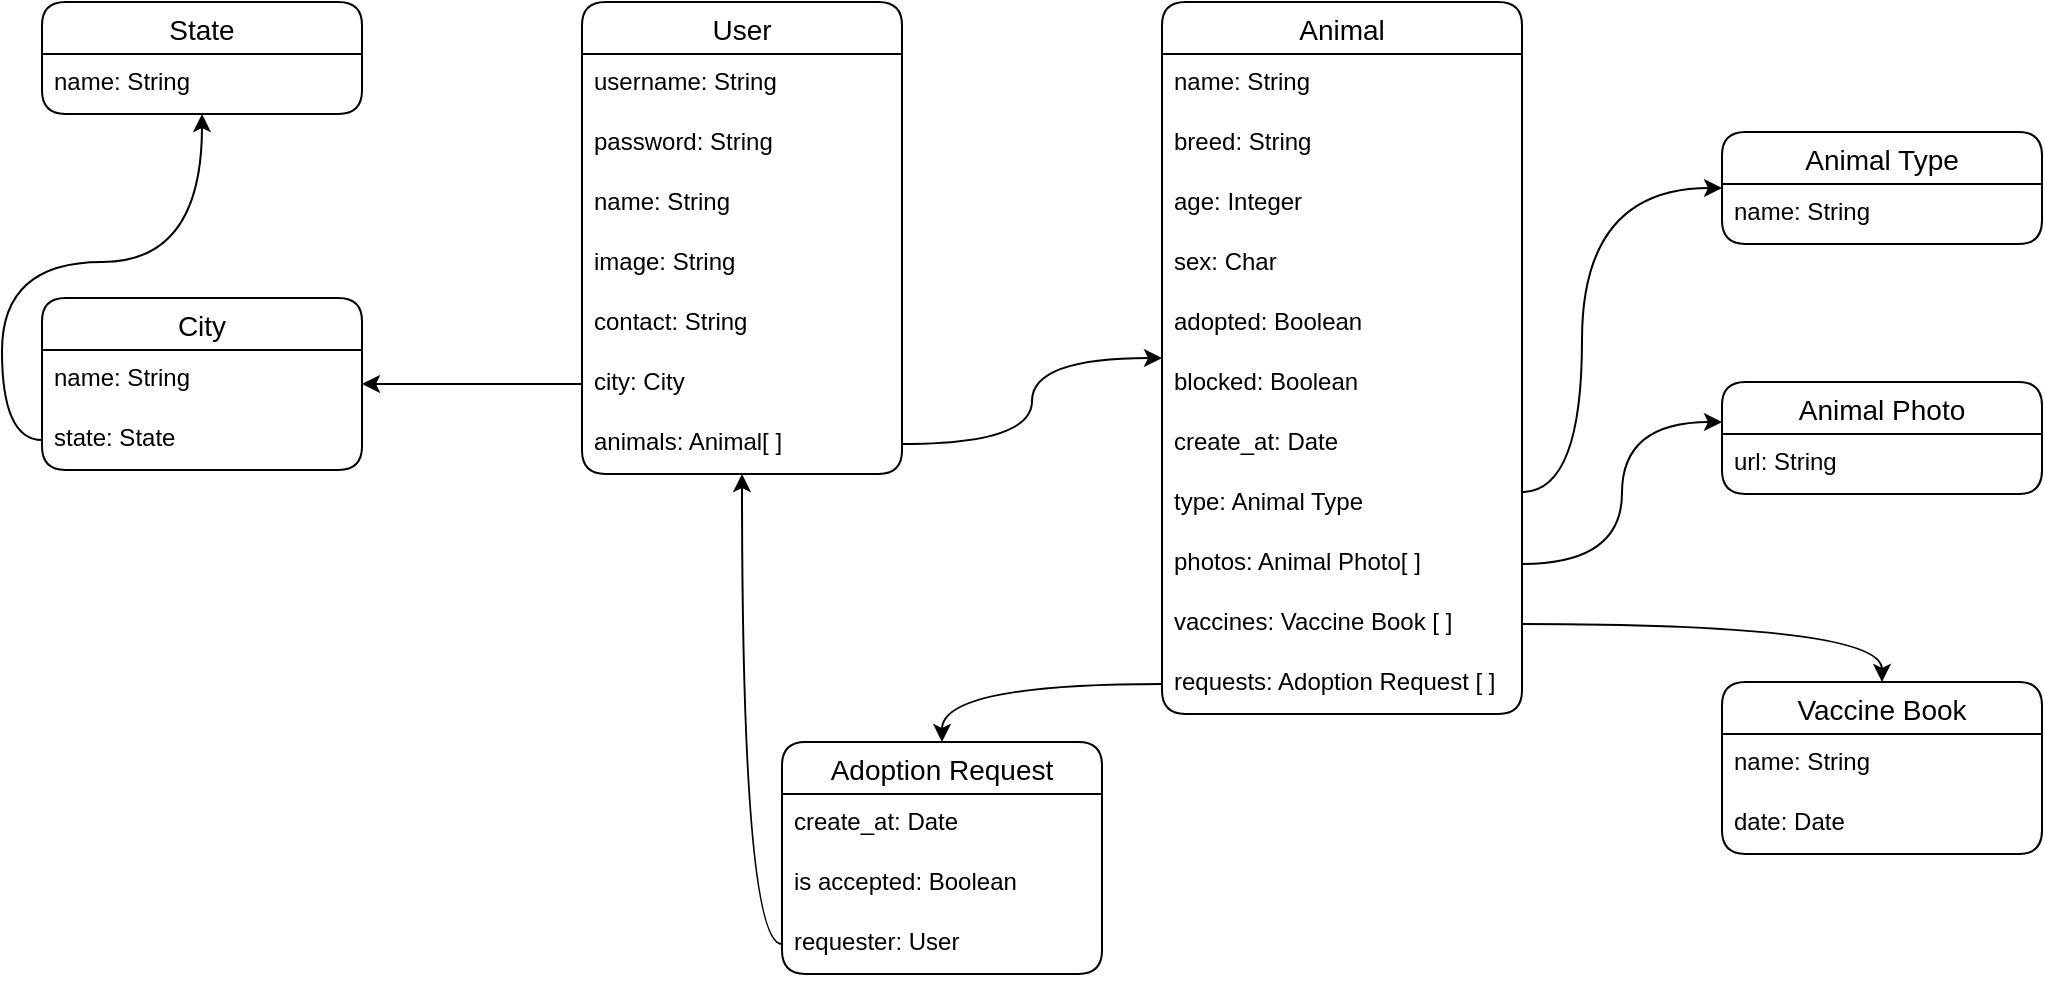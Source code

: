 <mxfile version="17.2.4" type="device"><diagram id="3rekSIxAFzWnHBxNCqtd" name="models"><mxGraphModel dx="1335" dy="912" grid="1" gridSize="10" guides="1" tooltips="1" connect="1" arrows="1" fold="1" page="1" pageScale="1" pageWidth="1169" pageHeight="827" math="0" shadow="0"><root><mxCell id="0"/><mxCell id="1" parent="0"/><mxCell id="3fleJOiwKjBXgQ-Xy_ZG-1" value="User" style="swimlane;fontStyle=0;childLayout=stackLayout;horizontal=1;startSize=26;horizontalStack=0;resizeParent=1;resizeParentMax=0;resizeLast=0;collapsible=1;marginBottom=0;align=center;fontSize=14;rounded=1;" parent="1" vertex="1"><mxGeometry x="370" y="190" width="160" height="236" as="geometry"/></mxCell><mxCell id="3fleJOiwKjBXgQ-Xy_ZG-2" value="username: String" style="text;strokeColor=none;fillColor=none;spacingLeft=4;spacingRight=4;overflow=hidden;rotatable=0;points=[[0,0.5],[1,0.5]];portConstraint=eastwest;fontSize=12;rounded=1;" parent="3fleJOiwKjBXgQ-Xy_ZG-1" vertex="1"><mxGeometry y="26" width="160" height="30" as="geometry"/></mxCell><mxCell id="3fleJOiwKjBXgQ-Xy_ZG-4" value="password: String" style="text;strokeColor=none;fillColor=none;spacingLeft=4;spacingRight=4;overflow=hidden;rotatable=0;points=[[0,0.5],[1,0.5]];portConstraint=eastwest;fontSize=12;rounded=1;" parent="3fleJOiwKjBXgQ-Xy_ZG-1" vertex="1"><mxGeometry y="56" width="160" height="30" as="geometry"/></mxCell><mxCell id="su-kkQx-6MGjuYrQUXo--12" value="name: String" style="text;strokeColor=none;fillColor=none;spacingLeft=4;spacingRight=4;overflow=hidden;rotatable=0;points=[[0,0.5],[1,0.5]];portConstraint=eastwest;fontSize=12;rounded=1;" vertex="1" parent="3fleJOiwKjBXgQ-Xy_ZG-1"><mxGeometry y="86" width="160" height="30" as="geometry"/></mxCell><mxCell id="3fleJOiwKjBXgQ-Xy_ZG-3" value="image: String" style="text;strokeColor=none;fillColor=none;spacingLeft=4;spacingRight=4;overflow=hidden;rotatable=0;points=[[0,0.5],[1,0.5]];portConstraint=eastwest;fontSize=12;rounded=1;" parent="3fleJOiwKjBXgQ-Xy_ZG-1" vertex="1"><mxGeometry y="116" width="160" height="30" as="geometry"/></mxCell><mxCell id="su-kkQx-6MGjuYrQUXo--1" value="contact: String" style="text;strokeColor=none;fillColor=none;spacingLeft=4;spacingRight=4;overflow=hidden;rotatable=0;points=[[0,0.5],[1,0.5]];portConstraint=eastwest;fontSize=12;rounded=1;" vertex="1" parent="3fleJOiwKjBXgQ-Xy_ZG-1"><mxGeometry y="146" width="160" height="30" as="geometry"/></mxCell><mxCell id="su-kkQx-6MGjuYrQUXo--13" value="city: City" style="text;strokeColor=none;fillColor=none;spacingLeft=4;spacingRight=4;overflow=hidden;rotatable=0;points=[[0,0.5],[1,0.5]];portConstraint=eastwest;fontSize=12;rounded=1;" vertex="1" parent="3fleJOiwKjBXgQ-Xy_ZG-1"><mxGeometry y="176" width="160" height="30" as="geometry"/></mxCell><mxCell id="su-kkQx-6MGjuYrQUXo--17" value="animals: Animal[ ]" style="text;strokeColor=none;fillColor=none;spacingLeft=4;spacingRight=4;overflow=hidden;rotatable=0;points=[[0,0.5],[1,0.5]];portConstraint=eastwest;fontSize=12;rounded=1;" vertex="1" parent="3fleJOiwKjBXgQ-Xy_ZG-1"><mxGeometry y="206" width="160" height="30" as="geometry"/></mxCell><mxCell id="3fleJOiwKjBXgQ-Xy_ZG-5" value="Animal Type" style="swimlane;fontStyle=0;childLayout=stackLayout;horizontal=1;startSize=26;horizontalStack=0;resizeParent=1;resizeParentMax=0;resizeLast=0;collapsible=1;marginBottom=0;align=center;fontSize=14;rounded=1;" parent="1" vertex="1"><mxGeometry x="940" y="255" width="160" height="56" as="geometry"/></mxCell><mxCell id="3fleJOiwKjBXgQ-Xy_ZG-6" value="name: String" style="text;strokeColor=none;fillColor=none;spacingLeft=4;spacingRight=4;overflow=hidden;rotatable=0;points=[[0,0.5],[1,0.5]];portConstraint=eastwest;fontSize=12;rounded=1;" parent="3fleJOiwKjBXgQ-Xy_ZG-5" vertex="1"><mxGeometry y="26" width="160" height="30" as="geometry"/></mxCell><mxCell id="su-kkQx-6MGjuYrQUXo--2" value="State" style="swimlane;fontStyle=0;childLayout=stackLayout;horizontal=1;startSize=26;horizontalStack=0;resizeParent=1;resizeParentMax=0;resizeLast=0;collapsible=1;marginBottom=0;align=center;fontSize=14;rounded=1;" vertex="1" parent="1"><mxGeometry x="100" y="190" width="160" height="56" as="geometry"/></mxCell><mxCell id="su-kkQx-6MGjuYrQUXo--3" value="name: String" style="text;strokeColor=none;fillColor=none;spacingLeft=4;spacingRight=4;overflow=hidden;rotatable=0;points=[[0,0.5],[1,0.5]];portConstraint=eastwest;fontSize=12;rounded=1;" vertex="1" parent="su-kkQx-6MGjuYrQUXo--2"><mxGeometry y="26" width="160" height="30" as="geometry"/></mxCell><mxCell id="su-kkQx-6MGjuYrQUXo--7" value="City" style="swimlane;fontStyle=0;childLayout=stackLayout;horizontal=1;startSize=26;horizontalStack=0;resizeParent=1;resizeParentMax=0;resizeLast=0;collapsible=1;marginBottom=0;align=center;fontSize=14;rounded=1;" vertex="1" parent="1"><mxGeometry x="100" y="338" width="160" height="86" as="geometry"/></mxCell><mxCell id="su-kkQx-6MGjuYrQUXo--8" value="name: String" style="text;strokeColor=none;fillColor=none;spacingLeft=4;spacingRight=4;overflow=hidden;rotatable=0;points=[[0,0.5],[1,0.5]];portConstraint=eastwest;fontSize=12;rounded=1;" vertex="1" parent="su-kkQx-6MGjuYrQUXo--7"><mxGeometry y="26" width="160" height="30" as="geometry"/></mxCell><mxCell id="su-kkQx-6MGjuYrQUXo--15" value="state: State" style="text;strokeColor=none;fillColor=none;spacingLeft=4;spacingRight=4;overflow=hidden;rotatable=0;points=[[0,0.5],[1,0.5]];portConstraint=eastwest;fontSize=12;rounded=1;" vertex="1" parent="su-kkQx-6MGjuYrQUXo--7"><mxGeometry y="56" width="160" height="30" as="geometry"/></mxCell><mxCell id="su-kkQx-6MGjuYrQUXo--14" style="edgeStyle=orthogonalEdgeStyle;rounded=1;orthogonalLoop=1;jettySize=auto;html=1;curved=1;" edge="1" parent="1" source="su-kkQx-6MGjuYrQUXo--13" target="su-kkQx-6MGjuYrQUXo--7"><mxGeometry relative="1" as="geometry"/></mxCell><mxCell id="su-kkQx-6MGjuYrQUXo--16" style="edgeStyle=orthogonalEdgeStyle;rounded=1;orthogonalLoop=1;jettySize=auto;html=1;curved=1;" edge="1" parent="1" source="su-kkQx-6MGjuYrQUXo--15" target="su-kkQx-6MGjuYrQUXo--2"><mxGeometry relative="1" as="geometry"><mxPoint x="60" y="400" as="sourcePoint"/><Array as="points"/></mxGeometry></mxCell><mxCell id="su-kkQx-6MGjuYrQUXo--19" value="Animal Photo" style="swimlane;fontStyle=0;childLayout=stackLayout;horizontal=1;startSize=26;horizontalStack=0;resizeParent=1;resizeParentMax=0;resizeLast=0;collapsible=1;marginBottom=0;align=center;fontSize=14;rounded=1;" vertex="1" parent="1"><mxGeometry x="940" y="380" width="160" height="56" as="geometry"/></mxCell><mxCell id="su-kkQx-6MGjuYrQUXo--20" value="url: String" style="text;strokeColor=none;fillColor=none;spacingLeft=4;spacingRight=4;overflow=hidden;rotatable=0;points=[[0,0.5],[1,0.5]];portConstraint=eastwest;fontSize=12;rounded=1;" vertex="1" parent="su-kkQx-6MGjuYrQUXo--19"><mxGeometry y="26" width="160" height="30" as="geometry"/></mxCell><mxCell id="su-kkQx-6MGjuYrQUXo--21" value="Animal" style="swimlane;fontStyle=0;childLayout=stackLayout;horizontal=1;startSize=26;horizontalStack=0;resizeParent=1;resizeParentMax=0;resizeLast=0;collapsible=1;marginBottom=0;align=center;fontSize=14;rounded=1;" vertex="1" parent="1"><mxGeometry x="660" y="190" width="180" height="356" as="geometry"/></mxCell><mxCell id="su-kkQx-6MGjuYrQUXo--22" value="name: String" style="text;strokeColor=none;fillColor=none;spacingLeft=4;spacingRight=4;overflow=hidden;rotatable=0;points=[[0,0.5],[1,0.5]];portConstraint=eastwest;fontSize=12;rounded=1;" vertex="1" parent="su-kkQx-6MGjuYrQUXo--21"><mxGeometry y="26" width="180" height="30" as="geometry"/></mxCell><mxCell id="su-kkQx-6MGjuYrQUXo--23" value="breed: String" style="text;strokeColor=none;fillColor=none;spacingLeft=4;spacingRight=4;overflow=hidden;rotatable=0;points=[[0,0.5],[1,0.5]];portConstraint=eastwest;fontSize=12;rounded=1;" vertex="1" parent="su-kkQx-6MGjuYrQUXo--21"><mxGeometry y="56" width="180" height="30" as="geometry"/></mxCell><mxCell id="su-kkQx-6MGjuYrQUXo--24" value="age: Integer" style="text;strokeColor=none;fillColor=none;spacingLeft=4;spacingRight=4;overflow=hidden;rotatable=0;points=[[0,0.5],[1,0.5]];portConstraint=eastwest;fontSize=12;rounded=1;" vertex="1" parent="su-kkQx-6MGjuYrQUXo--21"><mxGeometry y="86" width="180" height="30" as="geometry"/></mxCell><mxCell id="su-kkQx-6MGjuYrQUXo--25" value="sex: Char" style="text;strokeColor=none;fillColor=none;spacingLeft=4;spacingRight=4;overflow=hidden;rotatable=0;points=[[0,0.5],[1,0.5]];portConstraint=eastwest;fontSize=12;rounded=1;" vertex="1" parent="su-kkQx-6MGjuYrQUXo--21"><mxGeometry y="116" width="180" height="30" as="geometry"/></mxCell><mxCell id="su-kkQx-6MGjuYrQUXo--26" value="adopted: Boolean" style="text;strokeColor=none;fillColor=none;spacingLeft=4;spacingRight=4;overflow=hidden;rotatable=0;points=[[0,0.5],[1,0.5]];portConstraint=eastwest;fontSize=12;rounded=1;" vertex="1" parent="su-kkQx-6MGjuYrQUXo--21"><mxGeometry y="146" width="180" height="30" as="geometry"/></mxCell><mxCell id="su-kkQx-6MGjuYrQUXo--27" value="blocked: Boolean" style="text;strokeColor=none;fillColor=none;spacingLeft=4;spacingRight=4;overflow=hidden;rotatable=0;points=[[0,0.5],[1,0.5]];portConstraint=eastwest;fontSize=12;rounded=1;" vertex="1" parent="su-kkQx-6MGjuYrQUXo--21"><mxGeometry y="176" width="180" height="30" as="geometry"/></mxCell><mxCell id="su-kkQx-6MGjuYrQUXo--28" value="create_at: Date" style="text;strokeColor=none;fillColor=none;spacingLeft=4;spacingRight=4;overflow=hidden;rotatable=0;points=[[0,0.5],[1,0.5]];portConstraint=eastwest;fontSize=12;rounded=1;" vertex="1" parent="su-kkQx-6MGjuYrQUXo--21"><mxGeometry y="206" width="180" height="30" as="geometry"/></mxCell><mxCell id="su-kkQx-6MGjuYrQUXo--29" value="type: Animal Type" style="text;strokeColor=none;fillColor=none;spacingLeft=4;spacingRight=4;overflow=hidden;rotatable=0;points=[[0,0.5],[1,0.5]];portConstraint=eastwest;fontSize=12;rounded=1;" vertex="1" parent="su-kkQx-6MGjuYrQUXo--21"><mxGeometry y="236" width="180" height="30" as="geometry"/></mxCell><mxCell id="su-kkQx-6MGjuYrQUXo--31" value="photos: Animal Photo[ ]" style="text;strokeColor=none;fillColor=none;spacingLeft=4;spacingRight=4;overflow=hidden;rotatable=0;points=[[0,0.5],[1,0.5]];portConstraint=eastwest;fontSize=12;rounded=1;" vertex="1" parent="su-kkQx-6MGjuYrQUXo--21"><mxGeometry y="266" width="180" height="30" as="geometry"/></mxCell><mxCell id="su-kkQx-6MGjuYrQUXo--36" value="vaccines: Vaccine Book [ ]" style="text;strokeColor=none;fillColor=none;spacingLeft=4;spacingRight=4;overflow=hidden;rotatable=0;points=[[0,0.5],[1,0.5]];portConstraint=eastwest;fontSize=12;rounded=1;" vertex="1" parent="su-kkQx-6MGjuYrQUXo--21"><mxGeometry y="296" width="180" height="30" as="geometry"/></mxCell><mxCell id="su-kkQx-6MGjuYrQUXo--40" value="requests: Adoption Request [ ]" style="text;strokeColor=none;fillColor=none;spacingLeft=4;spacingRight=4;overflow=hidden;rotatable=0;points=[[0,0.5],[1,0.5]];portConstraint=eastwest;fontSize=12;rounded=1;" vertex="1" parent="su-kkQx-6MGjuYrQUXo--21"><mxGeometry y="326" width="180" height="30" as="geometry"/></mxCell><mxCell id="su-kkQx-6MGjuYrQUXo--30" style="edgeStyle=orthogonalEdgeStyle;rounded=1;orthogonalLoop=1;jettySize=auto;html=1;curved=1;" edge="1" parent="1" source="su-kkQx-6MGjuYrQUXo--29" target="3fleJOiwKjBXgQ-Xy_ZG-5"><mxGeometry relative="1" as="geometry"><Array as="points"><mxPoint x="870" y="435"/><mxPoint x="870" y="283"/></Array></mxGeometry></mxCell><mxCell id="su-kkQx-6MGjuYrQUXo--32" style="edgeStyle=orthogonalEdgeStyle;rounded=1;orthogonalLoop=1;jettySize=auto;html=1;curved=1;" edge="1" parent="1" source="su-kkQx-6MGjuYrQUXo--31" target="su-kkQx-6MGjuYrQUXo--19"><mxGeometry relative="1" as="geometry"><Array as="points"><mxPoint x="890" y="471"/><mxPoint x="890" y="400"/></Array></mxGeometry></mxCell><mxCell id="su-kkQx-6MGjuYrQUXo--33" style="edgeStyle=orthogonalEdgeStyle;rounded=1;orthogonalLoop=1;jettySize=auto;html=1;curved=1;" edge="1" parent="1" source="su-kkQx-6MGjuYrQUXo--17" target="su-kkQx-6MGjuYrQUXo--21"><mxGeometry relative="1" as="geometry"/></mxCell><mxCell id="su-kkQx-6MGjuYrQUXo--34" value="Vaccine Book" style="swimlane;fontStyle=0;childLayout=stackLayout;horizontal=1;startSize=26;horizontalStack=0;resizeParent=1;resizeParentMax=0;resizeLast=0;collapsible=1;marginBottom=0;align=center;fontSize=14;rounded=1;" vertex="1" parent="1"><mxGeometry x="940" y="530" width="160" height="86" as="geometry"/></mxCell><mxCell id="su-kkQx-6MGjuYrQUXo--35" value="name: String" style="text;strokeColor=none;fillColor=none;spacingLeft=4;spacingRight=4;overflow=hidden;rotatable=0;points=[[0,0.5],[1,0.5]];portConstraint=eastwest;fontSize=12;rounded=1;" vertex="1" parent="su-kkQx-6MGjuYrQUXo--34"><mxGeometry y="26" width="160" height="30" as="geometry"/></mxCell><mxCell id="su-kkQx-6MGjuYrQUXo--45" value="date: Date" style="text;strokeColor=none;fillColor=none;spacingLeft=4;spacingRight=4;overflow=hidden;rotatable=0;points=[[0,0.5],[1,0.5]];portConstraint=eastwest;fontSize=12;rounded=1;" vertex="1" parent="su-kkQx-6MGjuYrQUXo--34"><mxGeometry y="56" width="160" height="30" as="geometry"/></mxCell><mxCell id="su-kkQx-6MGjuYrQUXo--37" style="edgeStyle=orthogonalEdgeStyle;rounded=1;orthogonalLoop=1;jettySize=auto;html=1;entryX=0.5;entryY=0;entryDx=0;entryDy=0;curved=1;" edge="1" parent="1" source="su-kkQx-6MGjuYrQUXo--36" target="su-kkQx-6MGjuYrQUXo--34"><mxGeometry relative="1" as="geometry"/></mxCell><mxCell id="su-kkQx-6MGjuYrQUXo--38" value="Adoption Request" style="swimlane;fontStyle=0;childLayout=stackLayout;horizontal=1;startSize=26;horizontalStack=0;resizeParent=1;resizeParentMax=0;resizeLast=0;collapsible=1;marginBottom=0;align=center;fontSize=14;rounded=1;" vertex="1" parent="1"><mxGeometry x="470" y="560" width="160" height="116" as="geometry"/></mxCell><mxCell id="su-kkQx-6MGjuYrQUXo--39" value="create_at: Date" style="text;strokeColor=none;fillColor=none;spacingLeft=4;spacingRight=4;overflow=hidden;rotatable=0;points=[[0,0.5],[1,0.5]];portConstraint=eastwest;fontSize=12;rounded=1;" vertex="1" parent="su-kkQx-6MGjuYrQUXo--38"><mxGeometry y="26" width="160" height="30" as="geometry"/></mxCell><mxCell id="su-kkQx-6MGjuYrQUXo--42" value="is accepted: Boolean" style="text;strokeColor=none;fillColor=none;spacingLeft=4;spacingRight=4;overflow=hidden;rotatable=0;points=[[0,0.5],[1,0.5]];portConstraint=eastwest;fontSize=12;rounded=1;" vertex="1" parent="su-kkQx-6MGjuYrQUXo--38"><mxGeometry y="56" width="160" height="30" as="geometry"/></mxCell><mxCell id="su-kkQx-6MGjuYrQUXo--43" value="requester: User" style="text;strokeColor=none;fillColor=none;spacingLeft=4;spacingRight=4;overflow=hidden;rotatable=0;points=[[0,0.5],[1,0.5]];portConstraint=eastwest;fontSize=12;rounded=1;" vertex="1" parent="su-kkQx-6MGjuYrQUXo--38"><mxGeometry y="86" width="160" height="30" as="geometry"/></mxCell><mxCell id="su-kkQx-6MGjuYrQUXo--41" style="edgeStyle=orthogonalEdgeStyle;rounded=1;orthogonalLoop=1;jettySize=auto;html=1;entryX=0.5;entryY=0;entryDx=0;entryDy=0;curved=1;" edge="1" parent="1" source="su-kkQx-6MGjuYrQUXo--40" target="su-kkQx-6MGjuYrQUXo--38"><mxGeometry relative="1" as="geometry"/></mxCell><mxCell id="su-kkQx-6MGjuYrQUXo--44" style="edgeStyle=orthogonalEdgeStyle;rounded=1;orthogonalLoop=1;jettySize=auto;html=1;curved=1;" edge="1" parent="1" source="su-kkQx-6MGjuYrQUXo--43" target="3fleJOiwKjBXgQ-Xy_ZG-1"><mxGeometry relative="1" as="geometry"/></mxCell></root></mxGraphModel></diagram></mxfile>